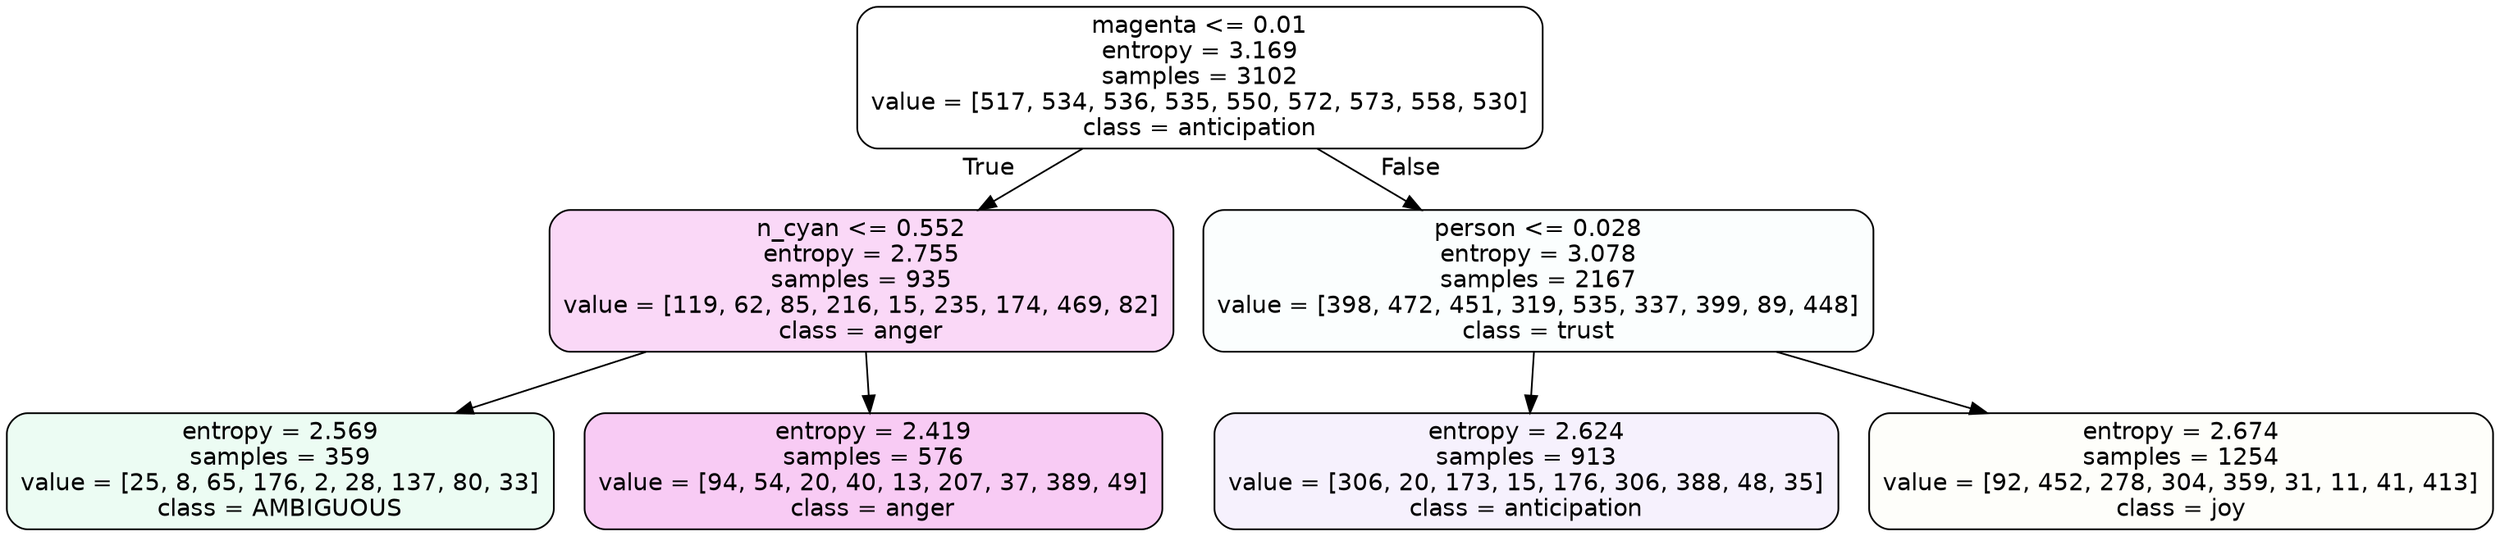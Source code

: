 digraph Tree {
node [shape=box, style="filled, rounded", color="black", fontname=helvetica] ;
edge [fontname=helvetica] ;
0 [label="magenta <= 0.01\nentropy = 3.169\nsamples = 3102\nvalue = [517, 534, 536, 535, 550, 572, 573, 558, 530]\nclass = anticipation", fillcolor="#8139e500"] ;
1 [label="n_cyan <= 0.552\nentropy = 2.755\nsamples = 935\nvalue = [119, 62, 85, 216, 15, 235, 174, 469, 82]\nclass = anger", fillcolor="#e539d731"] ;
0 -> 1 [labeldistance=2.5, labelangle=45, headlabel="True"] ;
2 [label="entropy = 2.569\nsamples = 359\nvalue = [25, 8, 65, 176, 2, 28, 137, 80, 33]\nclass = AMBIGUOUS", fillcolor="#39e58118"] ;
1 -> 2 ;
3 [label="entropy = 2.419\nsamples = 576\nvalue = [94, 54, 20, 40, 13, 207, 37, 389, 49]\nclass = anger", fillcolor="#e539d743"] ;
1 -> 3 ;
4 [label="person <= 0.028\nentropy = 3.078\nsamples = 2167\nvalue = [398, 472, 451, 319, 535, 337, 399, 89, 448]\nclass = trust", fillcolor="#39d7e505"] ;
0 -> 4 [labeldistance=2.5, labelangle=-45, headlabel="False"] ;
5 [label="entropy = 2.624\nsamples = 913\nvalue = [306, 20, 173, 15, 176, 306, 388, 48, 35]\nclass = anticipation", fillcolor="#8139e512"] ;
4 -> 5 ;
6 [label="entropy = 2.674\nsamples = 1254\nvalue = [92, 452, 278, 304, 359, 31, 11, 41, 413]\nclass = joy", fillcolor="#d7e53906"] ;
4 -> 6 ;
}